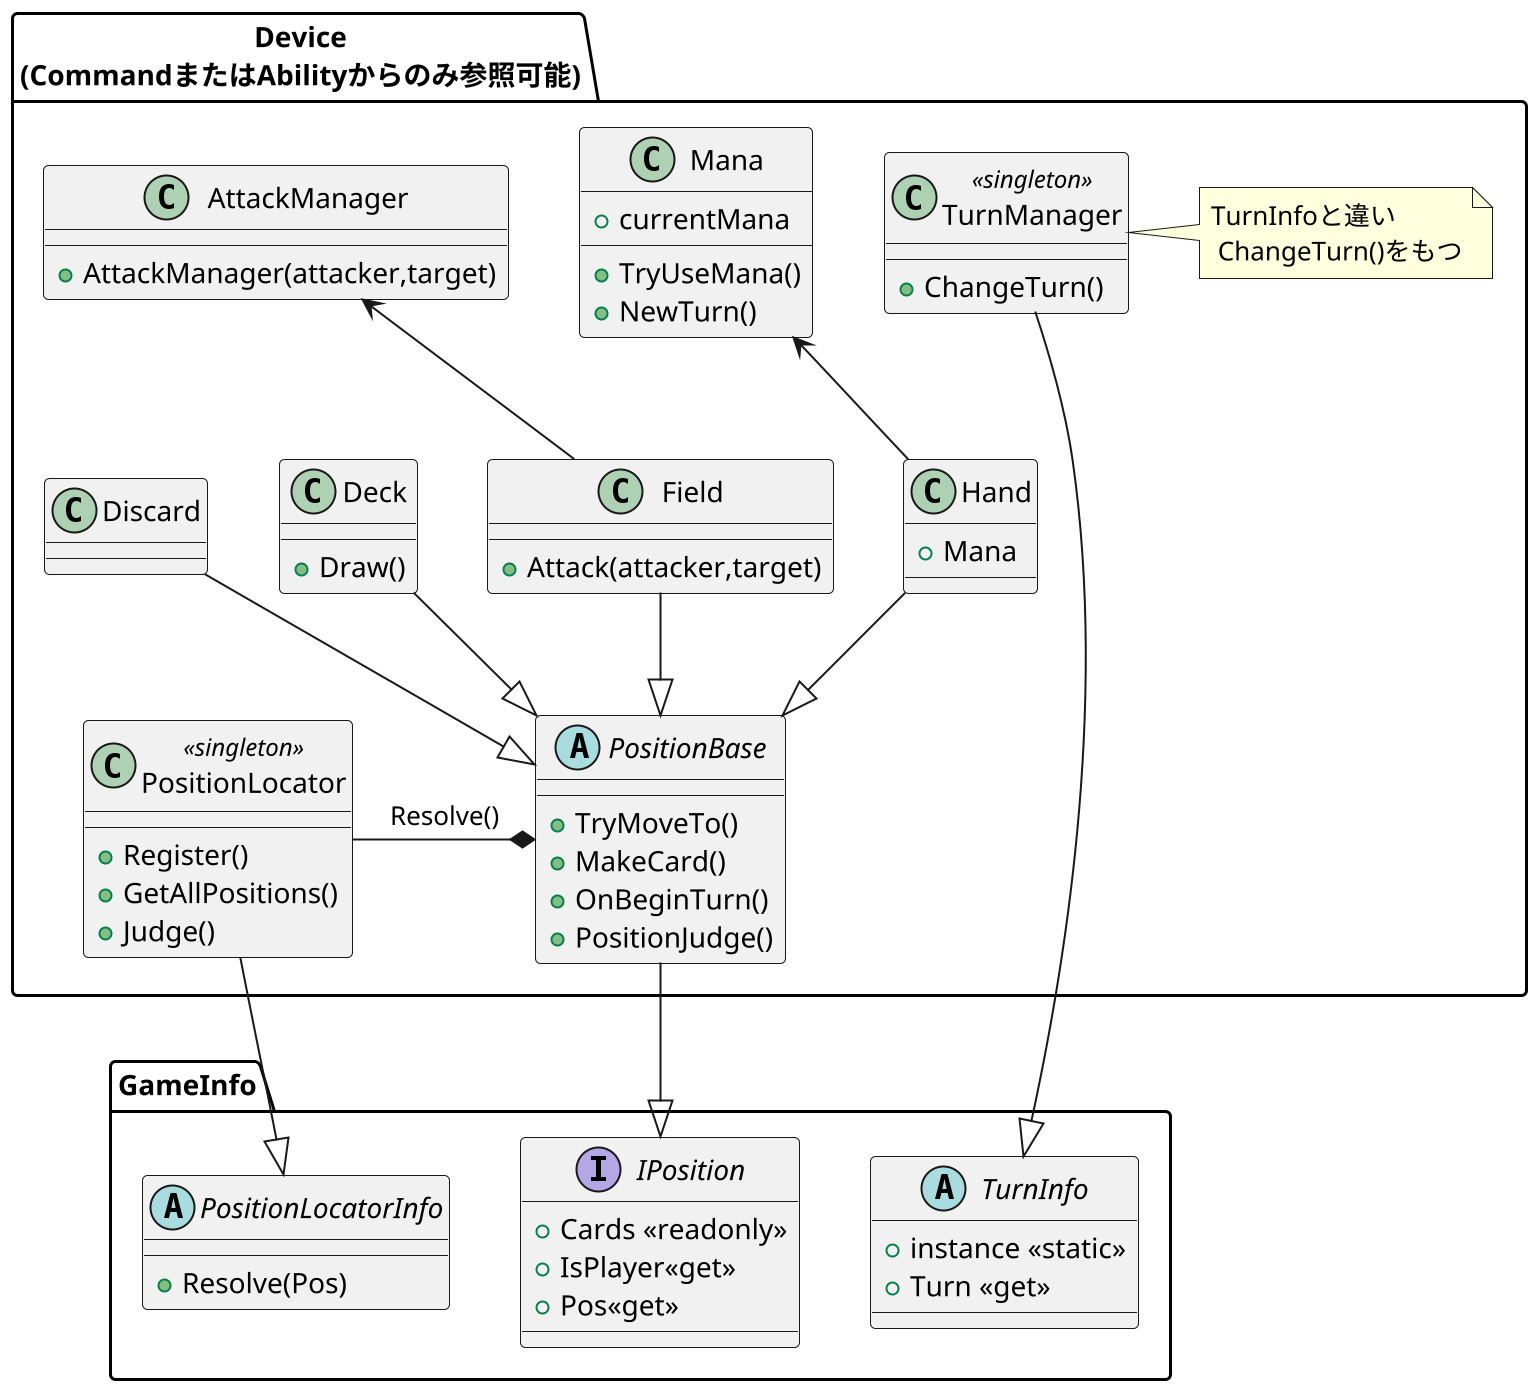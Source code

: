 @startuml Device


scale 2
skinparam DefaultFontName 源ノ角ゴシック Code JP Medium

package GameInfo
{
    interface IPosition
    {
        + Cards <<readonly>>
        + IsPlayer<<get>>
        + Pos<<get>>
    } 
       abstract class TurnInfo{
        + instance <<static>>
        + Turn <<get>>
    }

    abstract class PositionLocatorInfo
    {
        + Resolve(Pos)
    }
}

package Device\n(CommandまたはAbilityからのみ参照可能)
{
    class TurnManager<<singleton>>
    {
        + ChangeTurn()
    }
    note right : TurnInfoと違い\n ChangeTurn()をもつ

    class AttackManager
    {
        + AttackManager(attacker,target)
    }
    class PositionLocator<<singleton>>
    {
        + Register()
        +GetAllPositions()
        +Judge()
    }




    abstract PositionBase
    {
        + TryMoveTo()
        + MakeCard()
        + OnBeginTurn()
        + PositionJudge()
    }

    class Mana
    {
        + currentMana
        + TryUseMana()
        + NewTurn()
    }
    class Hand
    {
        + Mana
    }
    class Field
    {
        + Attack(attacker,target)
    }
    class Deck
    {
        + Draw()

    }
    

    PositionLocator--|>PositionLocatorInfo
    PositionLocator-*PositionBase : Resolve()
    TurnManager--|>TurnInfo


    Field--|>PositionBase
    Hand--|>PositionBase
    Deck--|>PositionBase
    Discard--|>PositionBase

    Field-u->AttackManager
    Hand-u->Mana

}

PositionBase-d-|>IPosition



@enduml